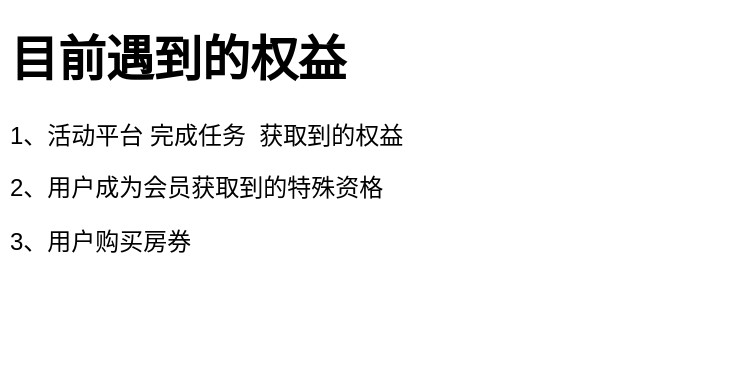<mxfile version="11.3.0" type="github" pages="1"><diagram id="ASpGRyfzXIk038cy7oYj" name="Page-1"><mxGraphModel dx="1045" dy="707" grid="1" gridSize="10" guides="1" tooltips="1" connect="1" arrows="1" fold="1" page="1" pageScale="1" pageWidth="827" pageHeight="1169" math="0" shadow="0"><root><mxCell id="0"/><mxCell id="1" parent="0"/><mxCell id="lqrij6iSkJARUWn-H7WU-6" value="&lt;h1&gt;目前遇到的权益&lt;/h1&gt;&lt;p&gt;1、活动平台 完成任务&amp;nbsp; 获取到的权益&lt;/p&gt;&lt;p&gt;2、用户成为会员获取到的特殊资格&lt;/p&gt;&lt;p&gt;3、用户购买房券&lt;/p&gt;" style="text;html=1;strokeColor=none;fillColor=none;spacing=5;spacingTop=-20;whiteSpace=wrap;overflow=hidden;rounded=0;" vertex="1" parent="1"><mxGeometry x="80" y="240" width="370" height="180" as="geometry"/></mxCell><mxCell id="lqrij6iSkJARUWn-H7WU-7" value="Untitled Layer" parent="0" visible="0"/><mxCell id="lqrij6iSkJARUWn-H7WU-8" value="" style="rounded=0;whiteSpace=wrap;html=1;" vertex="1" parent="lqrij6iSkJARUWn-H7WU-7"><mxGeometry x="360" y="80" width="120" height="60" as="geometry"/></mxCell><mxCell id="lqrij6iSkJARUWn-H7WU-9" value="代金券" style="rounded=0;whiteSpace=wrap;html=1;" vertex="1" parent="lqrij6iSkJARUWn-H7WU-7"><mxGeometry x="80" y="280" width="120" height="60" as="geometry"/></mxCell><mxCell id="lqrij6iSkJARUWn-H7WU-10" value="促销" style="rounded=0;whiteSpace=wrap;html=1;" vertex="1" parent="lqrij6iSkJARUWn-H7WU-7"><mxGeometry x="280" y="280" width="120" height="60" as="geometry"/></mxCell><mxCell id="lqrij6iSkJARUWn-H7WU-11" value="点评" style="rounded=0;whiteSpace=wrap;html=1;" vertex="1" parent="lqrij6iSkJARUWn-H7WU-7"><mxGeometry x="480" y="280" width="120" height="60" as="geometry"/></mxCell><mxCell id="lqrij6iSkJARUWn-H7WU-12" value="搜索" style="rounded=0;whiteSpace=wrap;html=1;" vertex="1" parent="lqrij6iSkJARUWn-H7WU-7"><mxGeometry x="680" y="280" width="120" height="60" as="geometry"/></mxCell></root></mxGraphModel></diagram></mxfile>